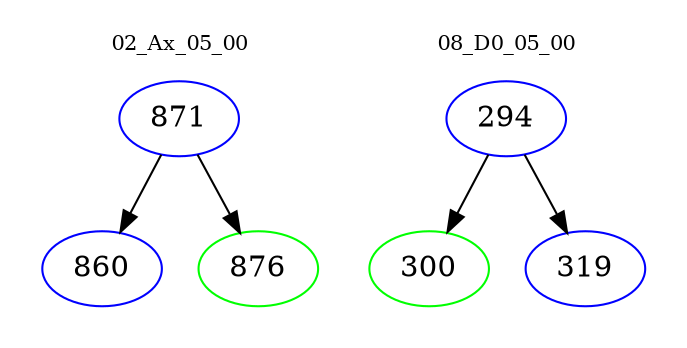 digraph{
subgraph cluster_0 {
color = white
label = "02_Ax_05_00";
fontsize=10;
T0_871 [label="871", color="blue"]
T0_871 -> T0_860 [color="black"]
T0_860 [label="860", color="blue"]
T0_871 -> T0_876 [color="black"]
T0_876 [label="876", color="green"]
}
subgraph cluster_1 {
color = white
label = "08_D0_05_00";
fontsize=10;
T1_294 [label="294", color="blue"]
T1_294 -> T1_300 [color="black"]
T1_300 [label="300", color="green"]
T1_294 -> T1_319 [color="black"]
T1_319 [label="319", color="blue"]
}
}

